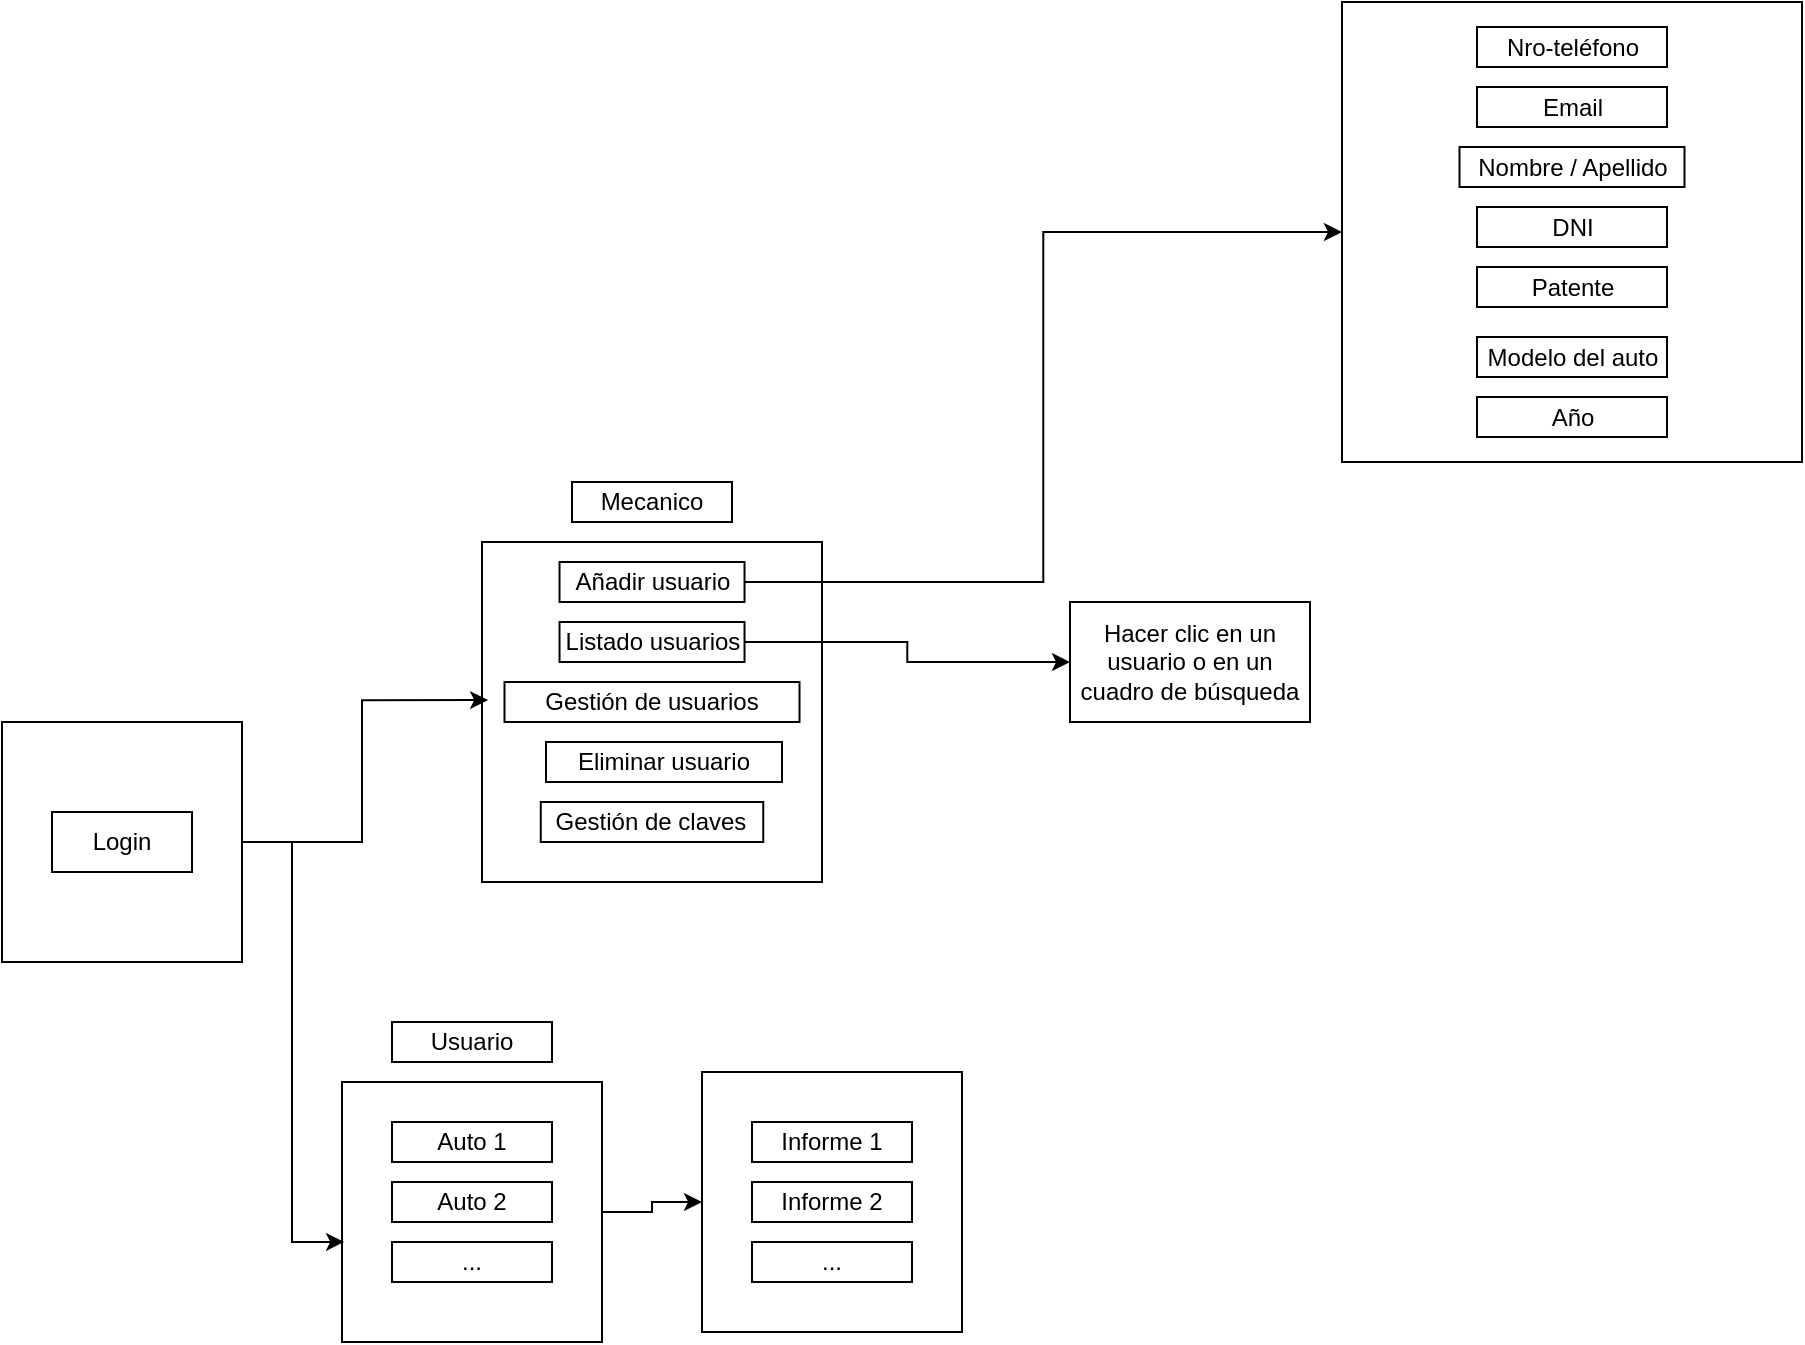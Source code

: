 <mxfile version="21.8.2" type="github">
  <diagram name="Página-1" id="UW1VlqwGxSZPQ3qC3E5H">
    <mxGraphModel dx="1703" dy="484" grid="1" gridSize="10" guides="1" tooltips="1" connect="1" arrows="1" fold="1" page="1" pageScale="1" pageWidth="827" pageHeight="1169" math="0" shadow="0">
      <root>
        <mxCell id="0" />
        <mxCell id="1" parent="0" />
        <mxCell id="suR3gG4t6Wf_RWEi5Wpu-1" value="" style="whiteSpace=wrap;html=1;aspect=fixed;" vertex="1" parent="1">
          <mxGeometry x="-120" y="380" width="120" height="120" as="geometry" />
        </mxCell>
        <mxCell id="suR3gG4t6Wf_RWEi5Wpu-32" style="edgeStyle=orthogonalEdgeStyle;rounded=0;orthogonalLoop=1;jettySize=auto;html=1;exitX=1;exitY=0.5;exitDx=0;exitDy=0;entryX=0;entryY=0.5;entryDx=0;entryDy=0;" edge="1" parent="1" source="suR3gG4t6Wf_RWEi5Wpu-4" target="suR3gG4t6Wf_RWEi5Wpu-14">
          <mxGeometry relative="1" as="geometry" />
        </mxCell>
        <mxCell id="suR3gG4t6Wf_RWEi5Wpu-4" value="" style="whiteSpace=wrap;html=1;aspect=fixed;" vertex="1" parent="1">
          <mxGeometry x="50" y="560" width="130" height="130" as="geometry" />
        </mxCell>
        <mxCell id="suR3gG4t6Wf_RWEi5Wpu-5" value="Usuario" style="rounded=0;whiteSpace=wrap;html=1;" vertex="1" parent="1">
          <mxGeometry x="75" y="530" width="80" height="20" as="geometry" />
        </mxCell>
        <mxCell id="suR3gG4t6Wf_RWEi5Wpu-6" value="Login" style="rounded=0;whiteSpace=wrap;html=1;" vertex="1" parent="1">
          <mxGeometry x="-95" y="425" width="70" height="30" as="geometry" />
        </mxCell>
        <mxCell id="suR3gG4t6Wf_RWEi5Wpu-9" value="Auto 1" style="rounded=0;whiteSpace=wrap;html=1;" vertex="1" parent="1">
          <mxGeometry x="75" y="580" width="80" height="20" as="geometry" />
        </mxCell>
        <mxCell id="suR3gG4t6Wf_RWEi5Wpu-11" value="Auto 2" style="rounded=0;whiteSpace=wrap;html=1;" vertex="1" parent="1">
          <mxGeometry x="75" y="610" width="80" height="20" as="geometry" />
        </mxCell>
        <mxCell id="suR3gG4t6Wf_RWEi5Wpu-12" value="..." style="rounded=0;whiteSpace=wrap;html=1;" vertex="1" parent="1">
          <mxGeometry x="75" y="640" width="80" height="20" as="geometry" />
        </mxCell>
        <mxCell id="suR3gG4t6Wf_RWEi5Wpu-14" value="" style="whiteSpace=wrap;html=1;aspect=fixed;" vertex="1" parent="1">
          <mxGeometry x="230" y="555" width="130" height="130" as="geometry" />
        </mxCell>
        <mxCell id="suR3gG4t6Wf_RWEi5Wpu-15" value="Informe 1" style="rounded=0;whiteSpace=wrap;html=1;" vertex="1" parent="1">
          <mxGeometry x="255" y="580" width="80" height="20" as="geometry" />
        </mxCell>
        <mxCell id="suR3gG4t6Wf_RWEi5Wpu-16" value="Informe 2" style="rounded=0;whiteSpace=wrap;html=1;" vertex="1" parent="1">
          <mxGeometry x="255" y="610" width="80" height="20" as="geometry" />
        </mxCell>
        <mxCell id="suR3gG4t6Wf_RWEi5Wpu-17" value="..." style="rounded=0;whiteSpace=wrap;html=1;" vertex="1" parent="1">
          <mxGeometry x="255" y="640" width="80" height="20" as="geometry" />
        </mxCell>
        <mxCell id="suR3gG4t6Wf_RWEi5Wpu-18" value="" style="whiteSpace=wrap;html=1;aspect=fixed;" vertex="1" parent="1">
          <mxGeometry x="120" y="290" width="170" height="170" as="geometry" />
        </mxCell>
        <mxCell id="suR3gG4t6Wf_RWEi5Wpu-42" style="edgeStyle=orthogonalEdgeStyle;rounded=0;orthogonalLoop=1;jettySize=auto;html=1;exitX=1;exitY=0.5;exitDx=0;exitDy=0;entryX=0;entryY=0.5;entryDx=0;entryDy=0;" edge="1" parent="1" source="suR3gG4t6Wf_RWEi5Wpu-19" target="suR3gG4t6Wf_RWEi5Wpu-33">
          <mxGeometry relative="1" as="geometry" />
        </mxCell>
        <mxCell id="suR3gG4t6Wf_RWEi5Wpu-19" value="Añadir usuario" style="rounded=0;whiteSpace=wrap;html=1;" vertex="1" parent="1">
          <mxGeometry x="158.76" y="300" width="92.5" height="20" as="geometry" />
        </mxCell>
        <mxCell id="suR3gG4t6Wf_RWEi5Wpu-46" style="edgeStyle=orthogonalEdgeStyle;rounded=0;orthogonalLoop=1;jettySize=auto;html=1;exitX=1;exitY=0.5;exitDx=0;exitDy=0;" edge="1" parent="1" source="suR3gG4t6Wf_RWEi5Wpu-22" target="suR3gG4t6Wf_RWEi5Wpu-45">
          <mxGeometry relative="1" as="geometry" />
        </mxCell>
        <mxCell id="suR3gG4t6Wf_RWEi5Wpu-22" value="Listado usuarios" style="rounded=0;whiteSpace=wrap;html=1;" vertex="1" parent="1">
          <mxGeometry x="158.76" y="330" width="92.5" height="20" as="geometry" />
        </mxCell>
        <mxCell id="suR3gG4t6Wf_RWEi5Wpu-23" value="Gestión de usuarios" style="rounded=0;whiteSpace=wrap;html=1;" vertex="1" parent="1">
          <mxGeometry x="131.25" y="360" width="147.5" height="20" as="geometry" />
        </mxCell>
        <mxCell id="suR3gG4t6Wf_RWEi5Wpu-24" value="Gestión de claves" style="rounded=0;whiteSpace=wrap;html=1;" vertex="1" parent="1">
          <mxGeometry x="149.38" y="420" width="111.25" height="20" as="geometry" />
        </mxCell>
        <mxCell id="suR3gG4t6Wf_RWEi5Wpu-27" value="Eliminar usuario" style="rounded=0;whiteSpace=wrap;html=1;" vertex="1" parent="1">
          <mxGeometry x="152" y="390" width="118" height="20" as="geometry" />
        </mxCell>
        <mxCell id="suR3gG4t6Wf_RWEi5Wpu-28" value="Mecanico" style="rounded=0;whiteSpace=wrap;html=1;" vertex="1" parent="1">
          <mxGeometry x="165" y="260" width="80" height="20" as="geometry" />
        </mxCell>
        <mxCell id="suR3gG4t6Wf_RWEi5Wpu-30" style="edgeStyle=orthogonalEdgeStyle;rounded=0;orthogonalLoop=1;jettySize=auto;html=1;exitX=1;exitY=0.5;exitDx=0;exitDy=0;entryX=0.018;entryY=0.465;entryDx=0;entryDy=0;entryPerimeter=0;" edge="1" parent="1" source="suR3gG4t6Wf_RWEi5Wpu-1" target="suR3gG4t6Wf_RWEi5Wpu-18">
          <mxGeometry relative="1" as="geometry" />
        </mxCell>
        <mxCell id="suR3gG4t6Wf_RWEi5Wpu-31" style="edgeStyle=orthogonalEdgeStyle;rounded=0;orthogonalLoop=1;jettySize=auto;html=1;exitX=1;exitY=0.5;exitDx=0;exitDy=0;entryX=0.008;entryY=0.615;entryDx=0;entryDy=0;entryPerimeter=0;" edge="1" parent="1" source="suR3gG4t6Wf_RWEi5Wpu-1" target="suR3gG4t6Wf_RWEi5Wpu-4">
          <mxGeometry relative="1" as="geometry" />
        </mxCell>
        <mxCell id="suR3gG4t6Wf_RWEi5Wpu-33" value="" style="whiteSpace=wrap;html=1;aspect=fixed;" vertex="1" parent="1">
          <mxGeometry x="550" y="20" width="230" height="230" as="geometry" />
        </mxCell>
        <mxCell id="suR3gG4t6Wf_RWEi5Wpu-34" value="Nro-teléfono" style="rounded=0;whiteSpace=wrap;html=1;" vertex="1" parent="1">
          <mxGeometry x="617.5" y="32.5" width="95" height="20" as="geometry" />
        </mxCell>
        <mxCell id="suR3gG4t6Wf_RWEi5Wpu-35" value="Email" style="rounded=0;whiteSpace=wrap;html=1;" vertex="1" parent="1">
          <mxGeometry x="617.5" y="62.5" width="95" height="20" as="geometry" />
        </mxCell>
        <mxCell id="suR3gG4t6Wf_RWEi5Wpu-36" value="Nombre / Apellido" style="rounded=0;whiteSpace=wrap;html=1;" vertex="1" parent="1">
          <mxGeometry x="608.75" y="92.5" width="112.5" height="20" as="geometry" />
        </mxCell>
        <mxCell id="suR3gG4t6Wf_RWEi5Wpu-37" value="DNI" style="rounded=0;whiteSpace=wrap;html=1;" vertex="1" parent="1">
          <mxGeometry x="617.5" y="122.5" width="95" height="20" as="geometry" />
        </mxCell>
        <mxCell id="suR3gG4t6Wf_RWEi5Wpu-38" value="Patente" style="rounded=0;whiteSpace=wrap;html=1;" vertex="1" parent="1">
          <mxGeometry x="617.5" y="152.5" width="95" height="20" as="geometry" />
        </mxCell>
        <mxCell id="suR3gG4t6Wf_RWEi5Wpu-39" value="Modelo del auto" style="rounded=0;whiteSpace=wrap;html=1;" vertex="1" parent="1">
          <mxGeometry x="617.5" y="187.5" width="95" height="20" as="geometry" />
        </mxCell>
        <mxCell id="suR3gG4t6Wf_RWEi5Wpu-40" value="Año" style="rounded=0;whiteSpace=wrap;html=1;" vertex="1" parent="1">
          <mxGeometry x="617.5" y="217.5" width="95" height="20" as="geometry" />
        </mxCell>
        <mxCell id="suR3gG4t6Wf_RWEi5Wpu-45" value="Hacer clic en un usuario o en un cuadro de búsqueda" style="rounded=0;whiteSpace=wrap;html=1;" vertex="1" parent="1">
          <mxGeometry x="414" y="320" width="120" height="60" as="geometry" />
        </mxCell>
      </root>
    </mxGraphModel>
  </diagram>
</mxfile>
